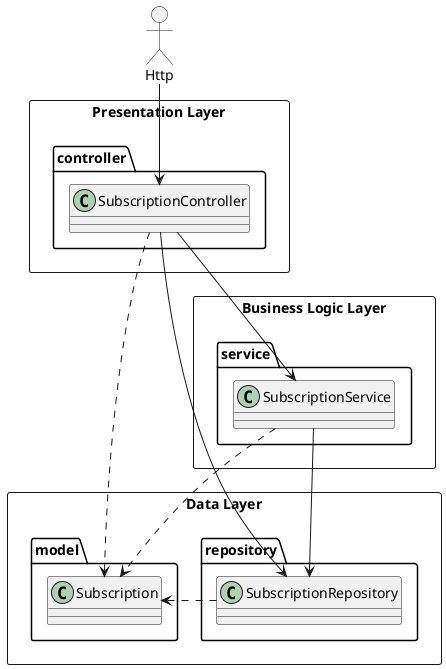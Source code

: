 @startuml
allowmixing

rectangle "Presentation Layer" {
	package controller {
		class SubscriptionController
	}
}

rectangle "Business Logic Layer" {
	package service {
		class SubscriptionService
	}
}

rectangle "Data Layer" {
	package model {
		class Subscription
	}
	package repository {
		class SubscriptionRepository
	}
}

actor Http

Http -down-> SubscriptionController
SubscriptionController -down-> SubscriptionService
SubscriptionController -down-> SubscriptionRepository
SubscriptionService -down-> SubscriptionRepository

SubscriptionController ..> Subscription
SubscriptionService .down.> Subscription
SubscriptionRepository .left.> Subscription

@enduml